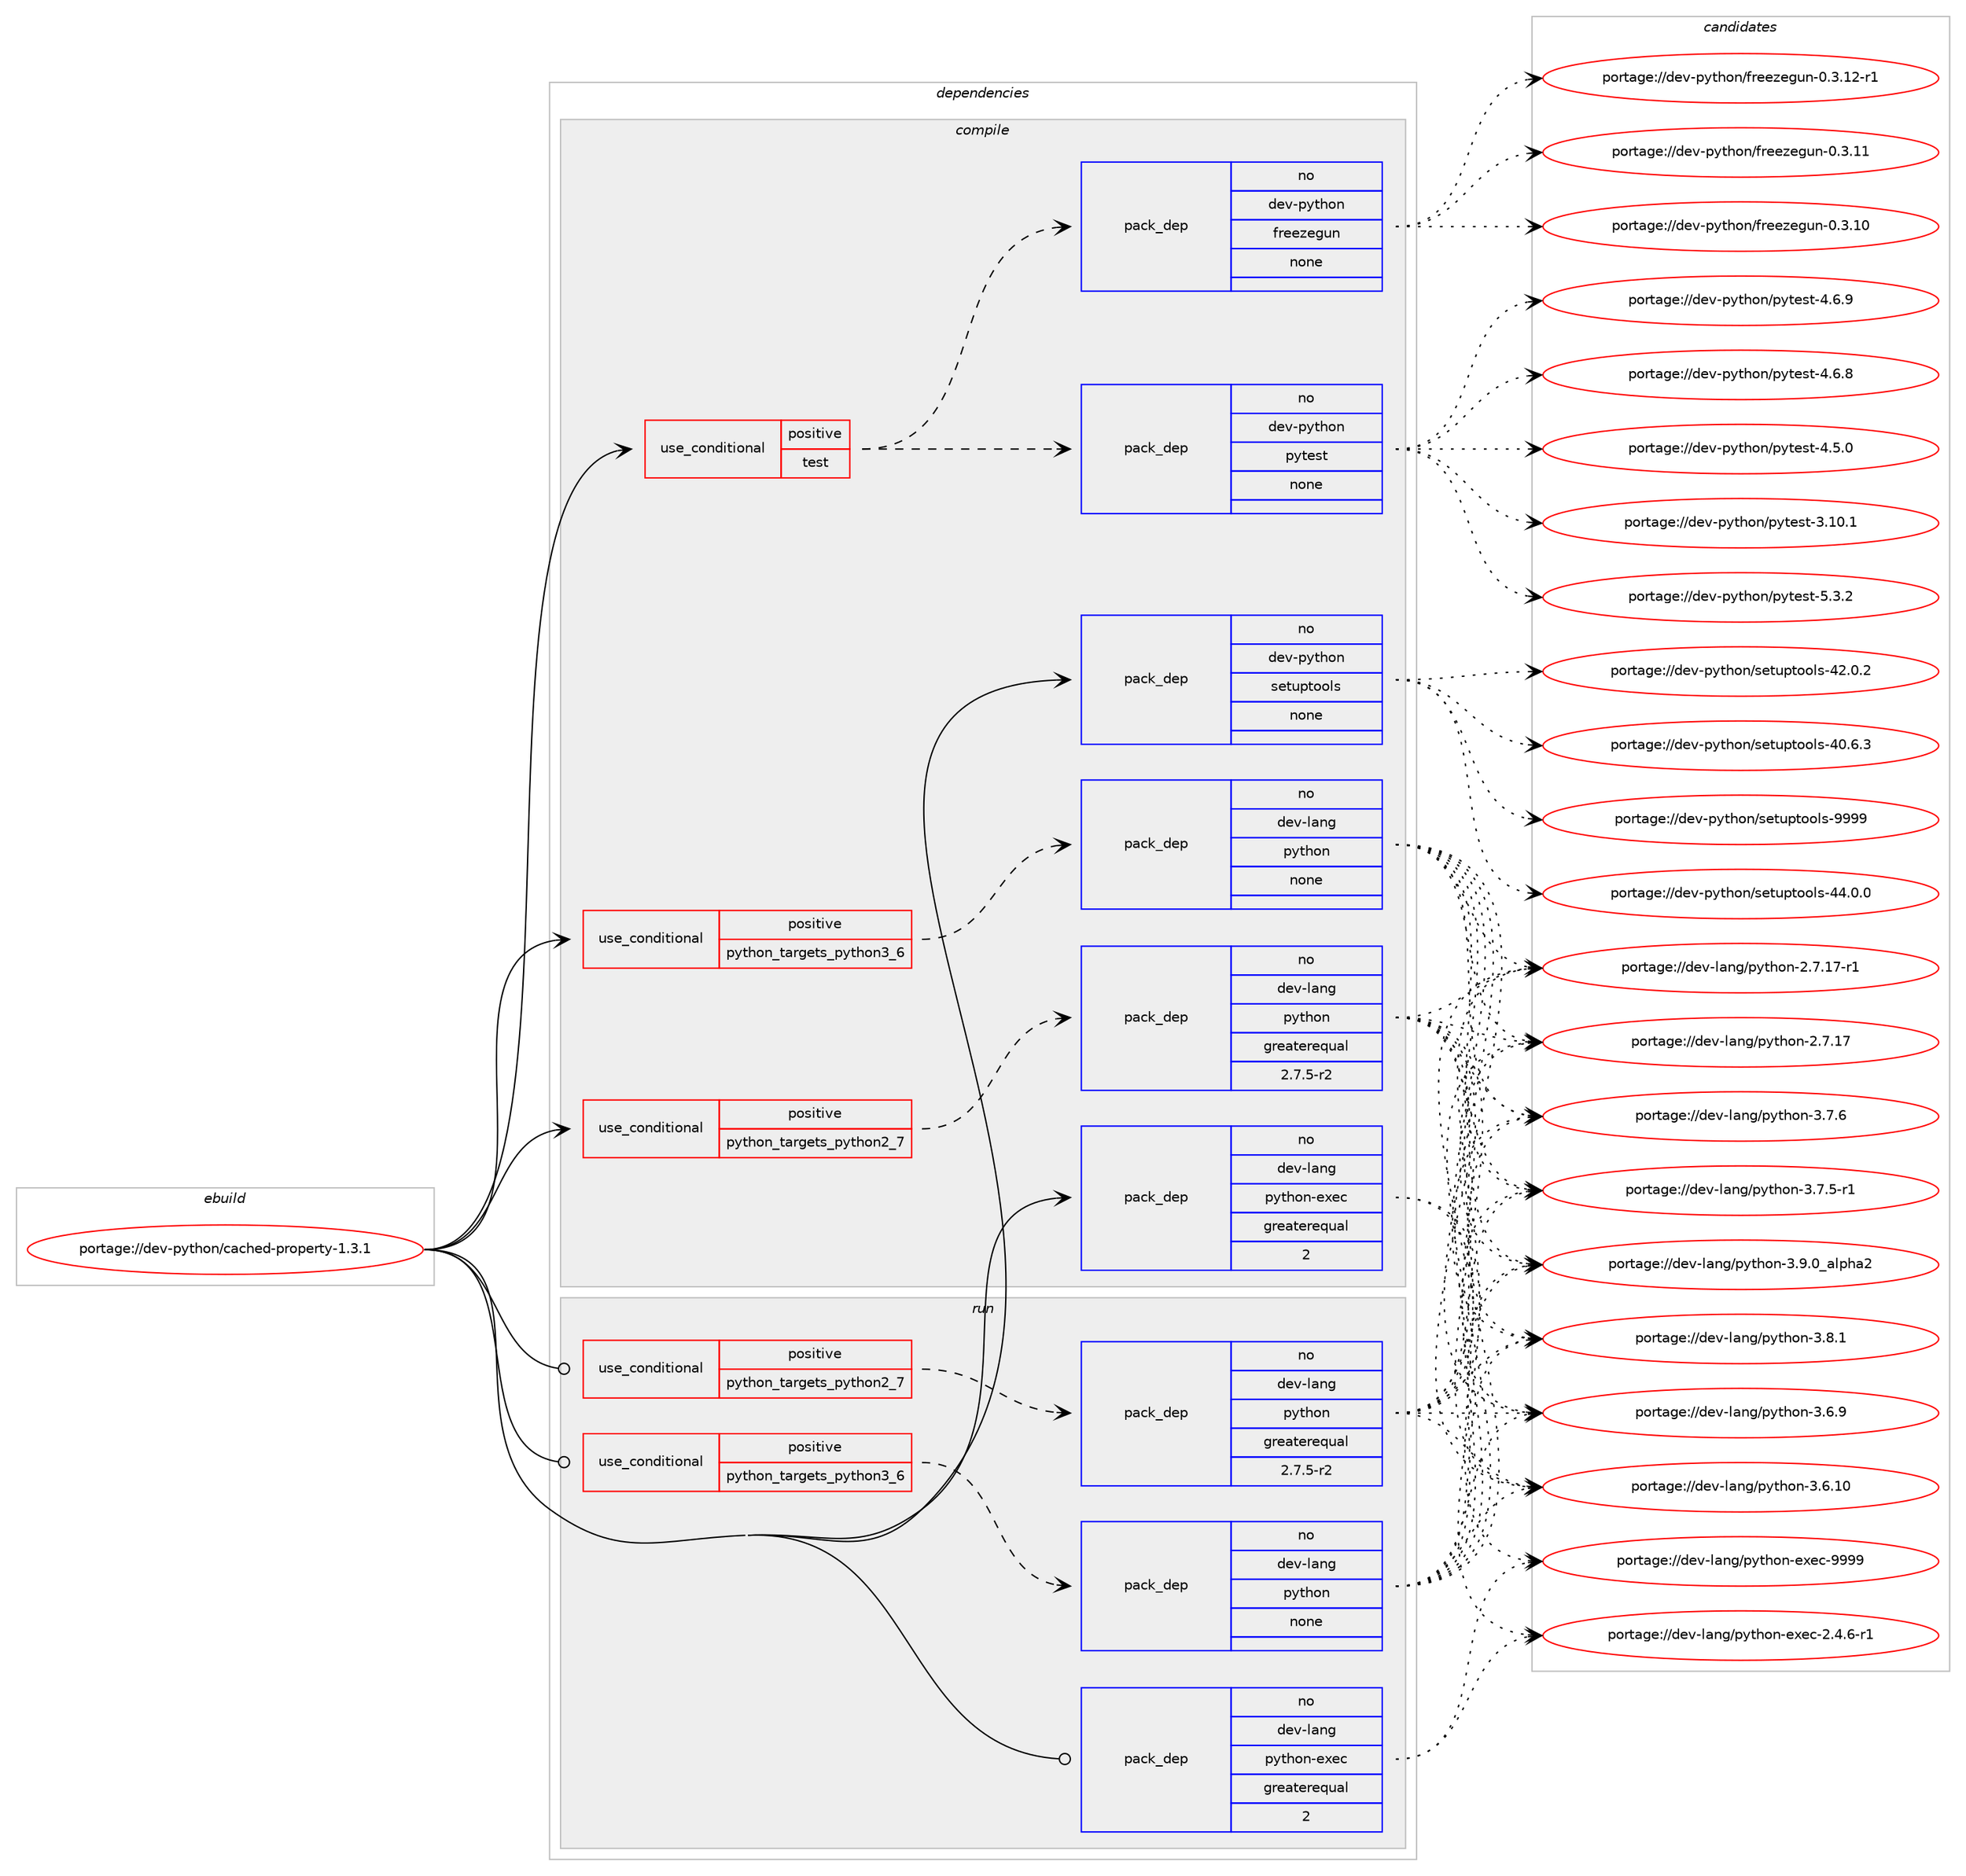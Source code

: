 digraph prolog {

# *************
# Graph options
# *************

newrank=true;
concentrate=true;
compound=true;
graph [rankdir=LR,fontname=Helvetica,fontsize=10,ranksep=1.5];#, ranksep=2.5, nodesep=0.2];
edge  [arrowhead=vee];
node  [fontname=Helvetica,fontsize=10];

# **********
# The ebuild
# **********

subgraph cluster_leftcol {
color=gray;
label=<<i>ebuild</i>>;
id [label="portage://dev-python/cached-property-1.3.1", color=red, width=4, href="../dev-python/cached-property-1.3.1.svg"];
}

# ****************
# The dependencies
# ****************

subgraph cluster_midcol {
color=gray;
label=<<i>dependencies</i>>;
subgraph cluster_compile {
fillcolor="#eeeeee";
style=filled;
label=<<i>compile</i>>;
subgraph cond118100 {
dependency468274 [label=<<TABLE BORDER="0" CELLBORDER="1" CELLSPACING="0" CELLPADDING="4"><TR><TD ROWSPAN="3" CELLPADDING="10">use_conditional</TD></TR><TR><TD>positive</TD></TR><TR><TD>python_targets_python2_7</TD></TR></TABLE>>, shape=none, color=red];
subgraph pack345165 {
dependency468275 [label=<<TABLE BORDER="0" CELLBORDER="1" CELLSPACING="0" CELLPADDING="4" WIDTH="220"><TR><TD ROWSPAN="6" CELLPADDING="30">pack_dep</TD></TR><TR><TD WIDTH="110">no</TD></TR><TR><TD>dev-lang</TD></TR><TR><TD>python</TD></TR><TR><TD>greaterequal</TD></TR><TR><TD>2.7.5-r2</TD></TR></TABLE>>, shape=none, color=blue];
}
dependency468274:e -> dependency468275:w [weight=20,style="dashed",arrowhead="vee"];
}
id:e -> dependency468274:w [weight=20,style="solid",arrowhead="vee"];
subgraph cond118101 {
dependency468276 [label=<<TABLE BORDER="0" CELLBORDER="1" CELLSPACING="0" CELLPADDING="4"><TR><TD ROWSPAN="3" CELLPADDING="10">use_conditional</TD></TR><TR><TD>positive</TD></TR><TR><TD>python_targets_python3_6</TD></TR></TABLE>>, shape=none, color=red];
subgraph pack345166 {
dependency468277 [label=<<TABLE BORDER="0" CELLBORDER="1" CELLSPACING="0" CELLPADDING="4" WIDTH="220"><TR><TD ROWSPAN="6" CELLPADDING="30">pack_dep</TD></TR><TR><TD WIDTH="110">no</TD></TR><TR><TD>dev-lang</TD></TR><TR><TD>python</TD></TR><TR><TD>none</TD></TR><TR><TD></TD></TR></TABLE>>, shape=none, color=blue];
}
dependency468276:e -> dependency468277:w [weight=20,style="dashed",arrowhead="vee"];
}
id:e -> dependency468276:w [weight=20,style="solid",arrowhead="vee"];
subgraph cond118102 {
dependency468278 [label=<<TABLE BORDER="0" CELLBORDER="1" CELLSPACING="0" CELLPADDING="4"><TR><TD ROWSPAN="3" CELLPADDING="10">use_conditional</TD></TR><TR><TD>positive</TD></TR><TR><TD>test</TD></TR></TABLE>>, shape=none, color=red];
subgraph pack345167 {
dependency468279 [label=<<TABLE BORDER="0" CELLBORDER="1" CELLSPACING="0" CELLPADDING="4" WIDTH="220"><TR><TD ROWSPAN="6" CELLPADDING="30">pack_dep</TD></TR><TR><TD WIDTH="110">no</TD></TR><TR><TD>dev-python</TD></TR><TR><TD>pytest</TD></TR><TR><TD>none</TD></TR><TR><TD></TD></TR></TABLE>>, shape=none, color=blue];
}
dependency468278:e -> dependency468279:w [weight=20,style="dashed",arrowhead="vee"];
subgraph pack345168 {
dependency468280 [label=<<TABLE BORDER="0" CELLBORDER="1" CELLSPACING="0" CELLPADDING="4" WIDTH="220"><TR><TD ROWSPAN="6" CELLPADDING="30">pack_dep</TD></TR><TR><TD WIDTH="110">no</TD></TR><TR><TD>dev-python</TD></TR><TR><TD>freezegun</TD></TR><TR><TD>none</TD></TR><TR><TD></TD></TR></TABLE>>, shape=none, color=blue];
}
dependency468278:e -> dependency468280:w [weight=20,style="dashed",arrowhead="vee"];
}
id:e -> dependency468278:w [weight=20,style="solid",arrowhead="vee"];
subgraph pack345169 {
dependency468281 [label=<<TABLE BORDER="0" CELLBORDER="1" CELLSPACING="0" CELLPADDING="4" WIDTH="220"><TR><TD ROWSPAN="6" CELLPADDING="30">pack_dep</TD></TR><TR><TD WIDTH="110">no</TD></TR><TR><TD>dev-lang</TD></TR><TR><TD>python-exec</TD></TR><TR><TD>greaterequal</TD></TR><TR><TD>2</TD></TR></TABLE>>, shape=none, color=blue];
}
id:e -> dependency468281:w [weight=20,style="solid",arrowhead="vee"];
subgraph pack345170 {
dependency468282 [label=<<TABLE BORDER="0" CELLBORDER="1" CELLSPACING="0" CELLPADDING="4" WIDTH="220"><TR><TD ROWSPAN="6" CELLPADDING="30">pack_dep</TD></TR><TR><TD WIDTH="110">no</TD></TR><TR><TD>dev-python</TD></TR><TR><TD>setuptools</TD></TR><TR><TD>none</TD></TR><TR><TD></TD></TR></TABLE>>, shape=none, color=blue];
}
id:e -> dependency468282:w [weight=20,style="solid",arrowhead="vee"];
}
subgraph cluster_compileandrun {
fillcolor="#eeeeee";
style=filled;
label=<<i>compile and run</i>>;
}
subgraph cluster_run {
fillcolor="#eeeeee";
style=filled;
label=<<i>run</i>>;
subgraph cond118103 {
dependency468283 [label=<<TABLE BORDER="0" CELLBORDER="1" CELLSPACING="0" CELLPADDING="4"><TR><TD ROWSPAN="3" CELLPADDING="10">use_conditional</TD></TR><TR><TD>positive</TD></TR><TR><TD>python_targets_python2_7</TD></TR></TABLE>>, shape=none, color=red];
subgraph pack345171 {
dependency468284 [label=<<TABLE BORDER="0" CELLBORDER="1" CELLSPACING="0" CELLPADDING="4" WIDTH="220"><TR><TD ROWSPAN="6" CELLPADDING="30">pack_dep</TD></TR><TR><TD WIDTH="110">no</TD></TR><TR><TD>dev-lang</TD></TR><TR><TD>python</TD></TR><TR><TD>greaterequal</TD></TR><TR><TD>2.7.5-r2</TD></TR></TABLE>>, shape=none, color=blue];
}
dependency468283:e -> dependency468284:w [weight=20,style="dashed",arrowhead="vee"];
}
id:e -> dependency468283:w [weight=20,style="solid",arrowhead="odot"];
subgraph cond118104 {
dependency468285 [label=<<TABLE BORDER="0" CELLBORDER="1" CELLSPACING="0" CELLPADDING="4"><TR><TD ROWSPAN="3" CELLPADDING="10">use_conditional</TD></TR><TR><TD>positive</TD></TR><TR><TD>python_targets_python3_6</TD></TR></TABLE>>, shape=none, color=red];
subgraph pack345172 {
dependency468286 [label=<<TABLE BORDER="0" CELLBORDER="1" CELLSPACING="0" CELLPADDING="4" WIDTH="220"><TR><TD ROWSPAN="6" CELLPADDING="30">pack_dep</TD></TR><TR><TD WIDTH="110">no</TD></TR><TR><TD>dev-lang</TD></TR><TR><TD>python</TD></TR><TR><TD>none</TD></TR><TR><TD></TD></TR></TABLE>>, shape=none, color=blue];
}
dependency468285:e -> dependency468286:w [weight=20,style="dashed",arrowhead="vee"];
}
id:e -> dependency468285:w [weight=20,style="solid",arrowhead="odot"];
subgraph pack345173 {
dependency468287 [label=<<TABLE BORDER="0" CELLBORDER="1" CELLSPACING="0" CELLPADDING="4" WIDTH="220"><TR><TD ROWSPAN="6" CELLPADDING="30">pack_dep</TD></TR><TR><TD WIDTH="110">no</TD></TR><TR><TD>dev-lang</TD></TR><TR><TD>python-exec</TD></TR><TR><TD>greaterequal</TD></TR><TR><TD>2</TD></TR></TABLE>>, shape=none, color=blue];
}
id:e -> dependency468287:w [weight=20,style="solid",arrowhead="odot"];
}
}

# **************
# The candidates
# **************

subgraph cluster_choices {
rank=same;
color=gray;
label=<<i>candidates</i>>;

subgraph choice345165 {
color=black;
nodesep=1;
choice10010111845108971101034711212111610411111045514657464895971081121049750 [label="portage://dev-lang/python-3.9.0_alpha2", color=red, width=4,href="../dev-lang/python-3.9.0_alpha2.svg"];
choice100101118451089711010347112121116104111110455146564649 [label="portage://dev-lang/python-3.8.1", color=red, width=4,href="../dev-lang/python-3.8.1.svg"];
choice100101118451089711010347112121116104111110455146554654 [label="portage://dev-lang/python-3.7.6", color=red, width=4,href="../dev-lang/python-3.7.6.svg"];
choice1001011184510897110103471121211161041111104551465546534511449 [label="portage://dev-lang/python-3.7.5-r1", color=red, width=4,href="../dev-lang/python-3.7.5-r1.svg"];
choice100101118451089711010347112121116104111110455146544657 [label="portage://dev-lang/python-3.6.9", color=red, width=4,href="../dev-lang/python-3.6.9.svg"];
choice10010111845108971101034711212111610411111045514654464948 [label="portage://dev-lang/python-3.6.10", color=red, width=4,href="../dev-lang/python-3.6.10.svg"];
choice100101118451089711010347112121116104111110455046554649554511449 [label="portage://dev-lang/python-2.7.17-r1", color=red, width=4,href="../dev-lang/python-2.7.17-r1.svg"];
choice10010111845108971101034711212111610411111045504655464955 [label="portage://dev-lang/python-2.7.17", color=red, width=4,href="../dev-lang/python-2.7.17.svg"];
dependency468275:e -> choice10010111845108971101034711212111610411111045514657464895971081121049750:w [style=dotted,weight="100"];
dependency468275:e -> choice100101118451089711010347112121116104111110455146564649:w [style=dotted,weight="100"];
dependency468275:e -> choice100101118451089711010347112121116104111110455146554654:w [style=dotted,weight="100"];
dependency468275:e -> choice1001011184510897110103471121211161041111104551465546534511449:w [style=dotted,weight="100"];
dependency468275:e -> choice100101118451089711010347112121116104111110455146544657:w [style=dotted,weight="100"];
dependency468275:e -> choice10010111845108971101034711212111610411111045514654464948:w [style=dotted,weight="100"];
dependency468275:e -> choice100101118451089711010347112121116104111110455046554649554511449:w [style=dotted,weight="100"];
dependency468275:e -> choice10010111845108971101034711212111610411111045504655464955:w [style=dotted,weight="100"];
}
subgraph choice345166 {
color=black;
nodesep=1;
choice10010111845108971101034711212111610411111045514657464895971081121049750 [label="portage://dev-lang/python-3.9.0_alpha2", color=red, width=4,href="../dev-lang/python-3.9.0_alpha2.svg"];
choice100101118451089711010347112121116104111110455146564649 [label="portage://dev-lang/python-3.8.1", color=red, width=4,href="../dev-lang/python-3.8.1.svg"];
choice100101118451089711010347112121116104111110455146554654 [label="portage://dev-lang/python-3.7.6", color=red, width=4,href="../dev-lang/python-3.7.6.svg"];
choice1001011184510897110103471121211161041111104551465546534511449 [label="portage://dev-lang/python-3.7.5-r1", color=red, width=4,href="../dev-lang/python-3.7.5-r1.svg"];
choice100101118451089711010347112121116104111110455146544657 [label="portage://dev-lang/python-3.6.9", color=red, width=4,href="../dev-lang/python-3.6.9.svg"];
choice10010111845108971101034711212111610411111045514654464948 [label="portage://dev-lang/python-3.6.10", color=red, width=4,href="../dev-lang/python-3.6.10.svg"];
choice100101118451089711010347112121116104111110455046554649554511449 [label="portage://dev-lang/python-2.7.17-r1", color=red, width=4,href="../dev-lang/python-2.7.17-r1.svg"];
choice10010111845108971101034711212111610411111045504655464955 [label="portage://dev-lang/python-2.7.17", color=red, width=4,href="../dev-lang/python-2.7.17.svg"];
dependency468277:e -> choice10010111845108971101034711212111610411111045514657464895971081121049750:w [style=dotted,weight="100"];
dependency468277:e -> choice100101118451089711010347112121116104111110455146564649:w [style=dotted,weight="100"];
dependency468277:e -> choice100101118451089711010347112121116104111110455146554654:w [style=dotted,weight="100"];
dependency468277:e -> choice1001011184510897110103471121211161041111104551465546534511449:w [style=dotted,weight="100"];
dependency468277:e -> choice100101118451089711010347112121116104111110455146544657:w [style=dotted,weight="100"];
dependency468277:e -> choice10010111845108971101034711212111610411111045514654464948:w [style=dotted,weight="100"];
dependency468277:e -> choice100101118451089711010347112121116104111110455046554649554511449:w [style=dotted,weight="100"];
dependency468277:e -> choice10010111845108971101034711212111610411111045504655464955:w [style=dotted,weight="100"];
}
subgraph choice345167 {
color=black;
nodesep=1;
choice1001011184511212111610411111047112121116101115116455346514650 [label="portage://dev-python/pytest-5.3.2", color=red, width=4,href="../dev-python/pytest-5.3.2.svg"];
choice1001011184511212111610411111047112121116101115116455246544657 [label="portage://dev-python/pytest-4.6.9", color=red, width=4,href="../dev-python/pytest-4.6.9.svg"];
choice1001011184511212111610411111047112121116101115116455246544656 [label="portage://dev-python/pytest-4.6.8", color=red, width=4,href="../dev-python/pytest-4.6.8.svg"];
choice1001011184511212111610411111047112121116101115116455246534648 [label="portage://dev-python/pytest-4.5.0", color=red, width=4,href="../dev-python/pytest-4.5.0.svg"];
choice100101118451121211161041111104711212111610111511645514649484649 [label="portage://dev-python/pytest-3.10.1", color=red, width=4,href="../dev-python/pytest-3.10.1.svg"];
dependency468279:e -> choice1001011184511212111610411111047112121116101115116455346514650:w [style=dotted,weight="100"];
dependency468279:e -> choice1001011184511212111610411111047112121116101115116455246544657:w [style=dotted,weight="100"];
dependency468279:e -> choice1001011184511212111610411111047112121116101115116455246544656:w [style=dotted,weight="100"];
dependency468279:e -> choice1001011184511212111610411111047112121116101115116455246534648:w [style=dotted,weight="100"];
dependency468279:e -> choice100101118451121211161041111104711212111610111511645514649484649:w [style=dotted,weight="100"];
}
subgraph choice345168 {
color=black;
nodesep=1;
choice1001011184511212111610411111047102114101101122101103117110454846514649504511449 [label="portage://dev-python/freezegun-0.3.12-r1", color=red, width=4,href="../dev-python/freezegun-0.3.12-r1.svg"];
choice100101118451121211161041111104710211410110112210110311711045484651464949 [label="portage://dev-python/freezegun-0.3.11", color=red, width=4,href="../dev-python/freezegun-0.3.11.svg"];
choice100101118451121211161041111104710211410110112210110311711045484651464948 [label="portage://dev-python/freezegun-0.3.10", color=red, width=4,href="../dev-python/freezegun-0.3.10.svg"];
dependency468280:e -> choice1001011184511212111610411111047102114101101122101103117110454846514649504511449:w [style=dotted,weight="100"];
dependency468280:e -> choice100101118451121211161041111104710211410110112210110311711045484651464949:w [style=dotted,weight="100"];
dependency468280:e -> choice100101118451121211161041111104710211410110112210110311711045484651464948:w [style=dotted,weight="100"];
}
subgraph choice345169 {
color=black;
nodesep=1;
choice10010111845108971101034711212111610411111045101120101994557575757 [label="portage://dev-lang/python-exec-9999", color=red, width=4,href="../dev-lang/python-exec-9999.svg"];
choice10010111845108971101034711212111610411111045101120101994550465246544511449 [label="portage://dev-lang/python-exec-2.4.6-r1", color=red, width=4,href="../dev-lang/python-exec-2.4.6-r1.svg"];
dependency468281:e -> choice10010111845108971101034711212111610411111045101120101994557575757:w [style=dotted,weight="100"];
dependency468281:e -> choice10010111845108971101034711212111610411111045101120101994550465246544511449:w [style=dotted,weight="100"];
}
subgraph choice345170 {
color=black;
nodesep=1;
choice10010111845112121116104111110471151011161171121161111111081154557575757 [label="portage://dev-python/setuptools-9999", color=red, width=4,href="../dev-python/setuptools-9999.svg"];
choice100101118451121211161041111104711510111611711211611111110811545525246484648 [label="portage://dev-python/setuptools-44.0.0", color=red, width=4,href="../dev-python/setuptools-44.0.0.svg"];
choice100101118451121211161041111104711510111611711211611111110811545525046484650 [label="portage://dev-python/setuptools-42.0.2", color=red, width=4,href="../dev-python/setuptools-42.0.2.svg"];
choice100101118451121211161041111104711510111611711211611111110811545524846544651 [label="portage://dev-python/setuptools-40.6.3", color=red, width=4,href="../dev-python/setuptools-40.6.3.svg"];
dependency468282:e -> choice10010111845112121116104111110471151011161171121161111111081154557575757:w [style=dotted,weight="100"];
dependency468282:e -> choice100101118451121211161041111104711510111611711211611111110811545525246484648:w [style=dotted,weight="100"];
dependency468282:e -> choice100101118451121211161041111104711510111611711211611111110811545525046484650:w [style=dotted,weight="100"];
dependency468282:e -> choice100101118451121211161041111104711510111611711211611111110811545524846544651:w [style=dotted,weight="100"];
}
subgraph choice345171 {
color=black;
nodesep=1;
choice10010111845108971101034711212111610411111045514657464895971081121049750 [label="portage://dev-lang/python-3.9.0_alpha2", color=red, width=4,href="../dev-lang/python-3.9.0_alpha2.svg"];
choice100101118451089711010347112121116104111110455146564649 [label="portage://dev-lang/python-3.8.1", color=red, width=4,href="../dev-lang/python-3.8.1.svg"];
choice100101118451089711010347112121116104111110455146554654 [label="portage://dev-lang/python-3.7.6", color=red, width=4,href="../dev-lang/python-3.7.6.svg"];
choice1001011184510897110103471121211161041111104551465546534511449 [label="portage://dev-lang/python-3.7.5-r1", color=red, width=4,href="../dev-lang/python-3.7.5-r1.svg"];
choice100101118451089711010347112121116104111110455146544657 [label="portage://dev-lang/python-3.6.9", color=red, width=4,href="../dev-lang/python-3.6.9.svg"];
choice10010111845108971101034711212111610411111045514654464948 [label="portage://dev-lang/python-3.6.10", color=red, width=4,href="../dev-lang/python-3.6.10.svg"];
choice100101118451089711010347112121116104111110455046554649554511449 [label="portage://dev-lang/python-2.7.17-r1", color=red, width=4,href="../dev-lang/python-2.7.17-r1.svg"];
choice10010111845108971101034711212111610411111045504655464955 [label="portage://dev-lang/python-2.7.17", color=red, width=4,href="../dev-lang/python-2.7.17.svg"];
dependency468284:e -> choice10010111845108971101034711212111610411111045514657464895971081121049750:w [style=dotted,weight="100"];
dependency468284:e -> choice100101118451089711010347112121116104111110455146564649:w [style=dotted,weight="100"];
dependency468284:e -> choice100101118451089711010347112121116104111110455146554654:w [style=dotted,weight="100"];
dependency468284:e -> choice1001011184510897110103471121211161041111104551465546534511449:w [style=dotted,weight="100"];
dependency468284:e -> choice100101118451089711010347112121116104111110455146544657:w [style=dotted,weight="100"];
dependency468284:e -> choice10010111845108971101034711212111610411111045514654464948:w [style=dotted,weight="100"];
dependency468284:e -> choice100101118451089711010347112121116104111110455046554649554511449:w [style=dotted,weight="100"];
dependency468284:e -> choice10010111845108971101034711212111610411111045504655464955:w [style=dotted,weight="100"];
}
subgraph choice345172 {
color=black;
nodesep=1;
choice10010111845108971101034711212111610411111045514657464895971081121049750 [label="portage://dev-lang/python-3.9.0_alpha2", color=red, width=4,href="../dev-lang/python-3.9.0_alpha2.svg"];
choice100101118451089711010347112121116104111110455146564649 [label="portage://dev-lang/python-3.8.1", color=red, width=4,href="../dev-lang/python-3.8.1.svg"];
choice100101118451089711010347112121116104111110455146554654 [label="portage://dev-lang/python-3.7.6", color=red, width=4,href="../dev-lang/python-3.7.6.svg"];
choice1001011184510897110103471121211161041111104551465546534511449 [label="portage://dev-lang/python-3.7.5-r1", color=red, width=4,href="../dev-lang/python-3.7.5-r1.svg"];
choice100101118451089711010347112121116104111110455146544657 [label="portage://dev-lang/python-3.6.9", color=red, width=4,href="../dev-lang/python-3.6.9.svg"];
choice10010111845108971101034711212111610411111045514654464948 [label="portage://dev-lang/python-3.6.10", color=red, width=4,href="../dev-lang/python-3.6.10.svg"];
choice100101118451089711010347112121116104111110455046554649554511449 [label="portage://dev-lang/python-2.7.17-r1", color=red, width=4,href="../dev-lang/python-2.7.17-r1.svg"];
choice10010111845108971101034711212111610411111045504655464955 [label="portage://dev-lang/python-2.7.17", color=red, width=4,href="../dev-lang/python-2.7.17.svg"];
dependency468286:e -> choice10010111845108971101034711212111610411111045514657464895971081121049750:w [style=dotted,weight="100"];
dependency468286:e -> choice100101118451089711010347112121116104111110455146564649:w [style=dotted,weight="100"];
dependency468286:e -> choice100101118451089711010347112121116104111110455146554654:w [style=dotted,weight="100"];
dependency468286:e -> choice1001011184510897110103471121211161041111104551465546534511449:w [style=dotted,weight="100"];
dependency468286:e -> choice100101118451089711010347112121116104111110455146544657:w [style=dotted,weight="100"];
dependency468286:e -> choice10010111845108971101034711212111610411111045514654464948:w [style=dotted,weight="100"];
dependency468286:e -> choice100101118451089711010347112121116104111110455046554649554511449:w [style=dotted,weight="100"];
dependency468286:e -> choice10010111845108971101034711212111610411111045504655464955:w [style=dotted,weight="100"];
}
subgraph choice345173 {
color=black;
nodesep=1;
choice10010111845108971101034711212111610411111045101120101994557575757 [label="portage://dev-lang/python-exec-9999", color=red, width=4,href="../dev-lang/python-exec-9999.svg"];
choice10010111845108971101034711212111610411111045101120101994550465246544511449 [label="portage://dev-lang/python-exec-2.4.6-r1", color=red, width=4,href="../dev-lang/python-exec-2.4.6-r1.svg"];
dependency468287:e -> choice10010111845108971101034711212111610411111045101120101994557575757:w [style=dotted,weight="100"];
dependency468287:e -> choice10010111845108971101034711212111610411111045101120101994550465246544511449:w [style=dotted,weight="100"];
}
}

}
